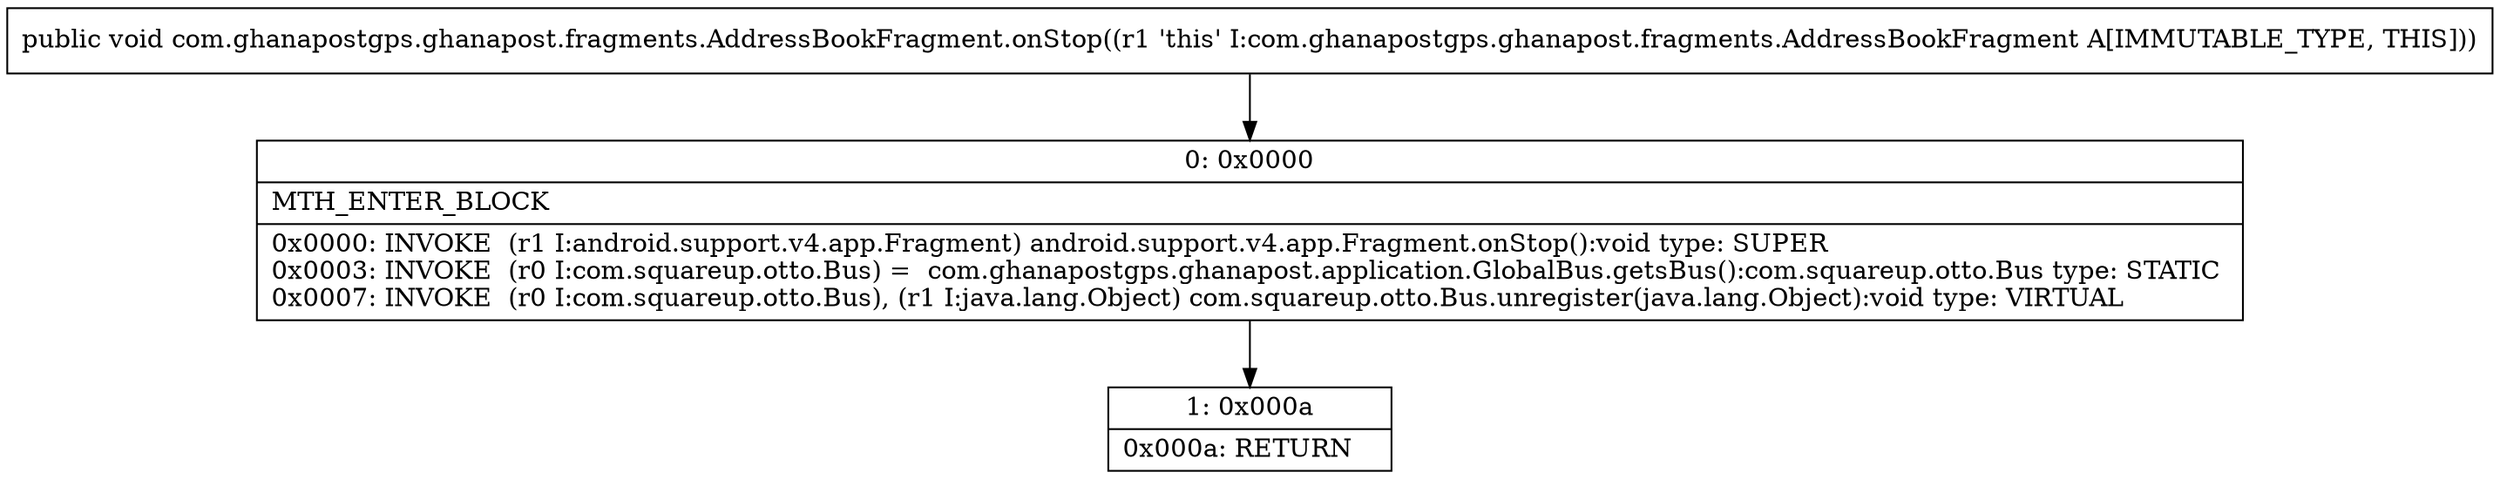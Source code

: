 digraph "CFG forcom.ghanapostgps.ghanapost.fragments.AddressBookFragment.onStop()V" {
Node_0 [shape=record,label="{0\:\ 0x0000|MTH_ENTER_BLOCK\l|0x0000: INVOKE  (r1 I:android.support.v4.app.Fragment) android.support.v4.app.Fragment.onStop():void type: SUPER \l0x0003: INVOKE  (r0 I:com.squareup.otto.Bus) =  com.ghanapostgps.ghanapost.application.GlobalBus.getsBus():com.squareup.otto.Bus type: STATIC \l0x0007: INVOKE  (r0 I:com.squareup.otto.Bus), (r1 I:java.lang.Object) com.squareup.otto.Bus.unregister(java.lang.Object):void type: VIRTUAL \l}"];
Node_1 [shape=record,label="{1\:\ 0x000a|0x000a: RETURN   \l}"];
MethodNode[shape=record,label="{public void com.ghanapostgps.ghanapost.fragments.AddressBookFragment.onStop((r1 'this' I:com.ghanapostgps.ghanapost.fragments.AddressBookFragment A[IMMUTABLE_TYPE, THIS])) }"];
MethodNode -> Node_0;
Node_0 -> Node_1;
}

